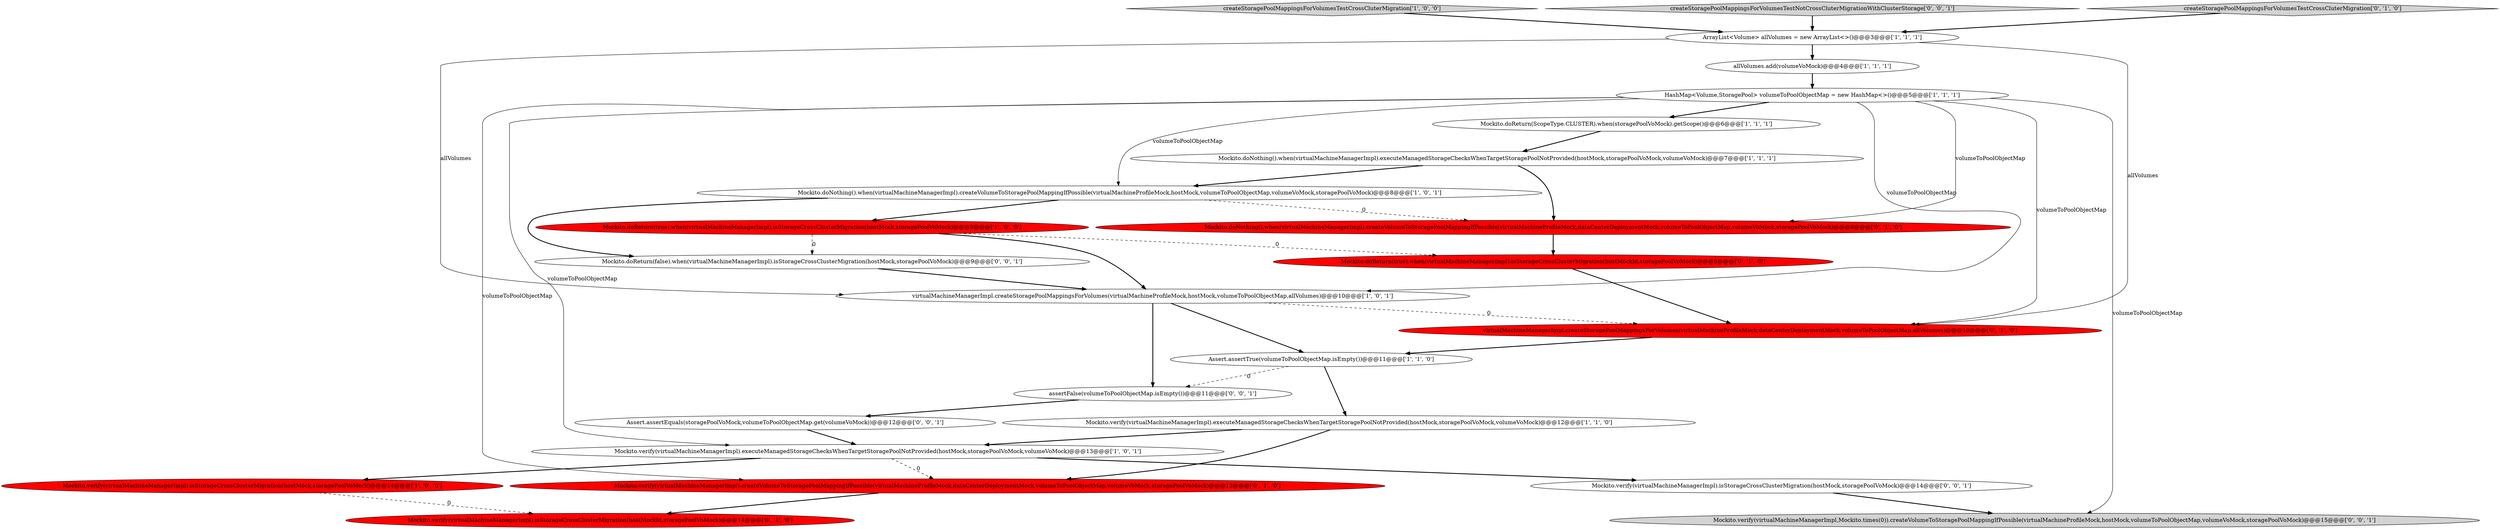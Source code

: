 digraph {
23 [style = filled, label = "assertFalse(volumeToPoolObjectMap.isEmpty())@@@11@@@['0', '0', '1']", fillcolor = white, shape = ellipse image = "AAA0AAABBB3BBB"];
16 [style = filled, label = "Mockito.verify(virtualMachineManagerImpl).createVolumeToStoragePoolMappingIfPossible(virtualMachineProfileMock,dataCenterDeploymentMock,volumeToPoolObjectMap,volumeVoMock,storagePoolVoMock)@@@13@@@['0', '1', '0']", fillcolor = red, shape = ellipse image = "AAA1AAABBB2BBB"];
6 [style = filled, label = "Mockito.doNothing().when(virtualMachineManagerImpl).createVolumeToStoragePoolMappingIfPossible(virtualMachineProfileMock,hostMock,volumeToPoolObjectMap,volumeVoMock,storagePoolVoMock)@@@8@@@['1', '0', '1']", fillcolor = white, shape = ellipse image = "AAA0AAABBB1BBB"];
11 [style = filled, label = "allVolumes.add(volumeVoMock)@@@4@@@['1', '1', '1']", fillcolor = white, shape = ellipse image = "AAA0AAABBB1BBB"];
1 [style = filled, label = "Assert.assertTrue(volumeToPoolObjectMap.isEmpty())@@@11@@@['1', '1', '0']", fillcolor = white, shape = ellipse image = "AAA0AAABBB1BBB"];
7 [style = filled, label = "Mockito.doReturn(ScopeType.CLUSTER).when(storagePoolVoMock).getScope()@@@6@@@['1', '1', '1']", fillcolor = white, shape = ellipse image = "AAA0AAABBB1BBB"];
0 [style = filled, label = "HashMap<Volume,StoragePool> volumeToPoolObjectMap = new HashMap<>()@@@5@@@['1', '1', '1']", fillcolor = white, shape = ellipse image = "AAA0AAABBB1BBB"];
24 [style = filled, label = "Mockito.doReturn(false).when(virtualMachineManagerImpl).isStorageCrossClusterMigration(hostMock,storagePoolVoMock)@@@9@@@['0', '0', '1']", fillcolor = white, shape = ellipse image = "AAA0AAABBB3BBB"];
17 [style = filled, label = "Mockito.verify(virtualMachineManagerImpl).isStorageCrossClusterMigration(hostMockId,storagePoolVoMock)@@@14@@@['0', '1', '0']", fillcolor = red, shape = ellipse image = "AAA1AAABBB2BBB"];
3 [style = filled, label = "Mockito.verify(virtualMachineManagerImpl).executeManagedStorageChecksWhenTargetStoragePoolNotProvided(hostMock,storagePoolVoMock,volumeVoMock)@@@12@@@['1', '1', '0']", fillcolor = white, shape = ellipse image = "AAA0AAABBB1BBB"];
13 [style = filled, label = "virtualMachineManagerImpl.createStoragePoolMappingsForVolumes(virtualMachineProfileMock,dataCenterDeploymentMock,volumeToPoolObjectMap,allVolumes)@@@10@@@['0', '1', '0']", fillcolor = red, shape = ellipse image = "AAA1AAABBB2BBB"];
12 [style = filled, label = "virtualMachineManagerImpl.createStoragePoolMappingsForVolumes(virtualMachineProfileMock,hostMock,volumeToPoolObjectMap,allVolumes)@@@10@@@['1', '0', '1']", fillcolor = white, shape = ellipse image = "AAA0AAABBB1BBB"];
18 [style = filled, label = "Mockito.doNothing().when(virtualMachineManagerImpl).createVolumeToStoragePoolMappingIfPossible(virtualMachineProfileMock,dataCenterDeploymentMock,volumeToPoolObjectMap,volumeVoMock,storagePoolVoMock)@@@8@@@['0', '1', '0']", fillcolor = red, shape = ellipse image = "AAA1AAABBB2BBB"];
15 [style = filled, label = "Mockito.doReturn(true).when(virtualMachineManagerImpl).isStorageCrossClusterMigration(hostMockId,storagePoolVoMock)@@@9@@@['0', '1', '0']", fillcolor = red, shape = ellipse image = "AAA1AAABBB2BBB"];
22 [style = filled, label = "Mockito.verify(virtualMachineManagerImpl,Mockito.times(0)).createVolumeToStoragePoolMappingIfPossible(virtualMachineProfileMock,hostMock,volumeToPoolObjectMap,volumeVoMock,storagePoolVoMock)@@@15@@@['0', '0', '1']", fillcolor = lightgray, shape = ellipse image = "AAA0AAABBB3BBB"];
8 [style = filled, label = "Mockito.doNothing().when(virtualMachineManagerImpl).executeManagedStorageChecksWhenTargetStoragePoolNotProvided(hostMock,storagePoolVoMock,volumeVoMock)@@@7@@@['1', '1', '1']", fillcolor = white, shape = ellipse image = "AAA0AAABBB1BBB"];
19 [style = filled, label = "Assert.assertEquals(storagePoolVoMock,volumeToPoolObjectMap.get(volumeVoMock))@@@12@@@['0', '0', '1']", fillcolor = white, shape = ellipse image = "AAA0AAABBB3BBB"];
10 [style = filled, label = "Mockito.verify(virtualMachineManagerImpl).executeManagedStorageChecksWhenTargetStoragePoolNotProvided(hostMock,storagePoolVoMock,volumeVoMock)@@@13@@@['1', '0', '1']", fillcolor = white, shape = ellipse image = "AAA0AAABBB1BBB"];
5 [style = filled, label = "createStoragePoolMappingsForVolumesTestCrossCluterMigration['1', '0', '0']", fillcolor = lightgray, shape = diamond image = "AAA0AAABBB1BBB"];
21 [style = filled, label = "Mockito.verify(virtualMachineManagerImpl).isStorageCrossClusterMigration(hostMock,storagePoolVoMock)@@@14@@@['0', '0', '1']", fillcolor = white, shape = ellipse image = "AAA0AAABBB3BBB"];
4 [style = filled, label = "Mockito.verify(virtualMachineManagerImpl).isStorageCrossClusterMigration(hostMock,storagePoolVoMock)@@@14@@@['1', '0', '0']", fillcolor = red, shape = ellipse image = "AAA1AAABBB1BBB"];
20 [style = filled, label = "createStoragePoolMappingsForVolumesTestNotCrossCluterMigrationWithClusterStorage['0', '0', '1']", fillcolor = lightgray, shape = diamond image = "AAA0AAABBB3BBB"];
9 [style = filled, label = "Mockito.doReturn(true).when(virtualMachineManagerImpl).isStorageCrossClusterMigration(hostMock,storagePoolVoMock)@@@9@@@['1', '0', '0']", fillcolor = red, shape = ellipse image = "AAA1AAABBB1BBB"];
2 [style = filled, label = "ArrayList<Volume> allVolumes = new ArrayList<>()@@@3@@@['1', '1', '1']", fillcolor = white, shape = ellipse image = "AAA0AAABBB1BBB"];
14 [style = filled, label = "createStoragePoolMappingsForVolumesTestCrossCluterMigration['0', '1', '0']", fillcolor = lightgray, shape = diamond image = "AAA0AAABBB2BBB"];
24->12 [style = bold, label=""];
0->18 [style = solid, label="volumeToPoolObjectMap"];
15->13 [style = bold, label=""];
0->13 [style = solid, label="volumeToPoolObjectMap"];
4->17 [style = dashed, label="0"];
9->24 [style = dashed, label="0"];
8->18 [style = bold, label=""];
0->16 [style = solid, label="volumeToPoolObjectMap"];
18->15 [style = bold, label=""];
1->3 [style = bold, label=""];
2->12 [style = solid, label="allVolumes"];
19->10 [style = bold, label=""];
6->24 [style = bold, label=""];
8->6 [style = bold, label=""];
10->21 [style = bold, label=""];
16->17 [style = bold, label=""];
3->16 [style = bold, label=""];
0->22 [style = solid, label="volumeToPoolObjectMap"];
7->8 [style = bold, label=""];
12->1 [style = bold, label=""];
13->1 [style = bold, label=""];
0->7 [style = bold, label=""];
20->2 [style = bold, label=""];
6->18 [style = dashed, label="0"];
3->10 [style = bold, label=""];
5->2 [style = bold, label=""];
11->0 [style = bold, label=""];
0->12 [style = solid, label="volumeToPoolObjectMap"];
0->10 [style = solid, label="volumeToPoolObjectMap"];
21->22 [style = bold, label=""];
0->6 [style = solid, label="volumeToPoolObjectMap"];
23->19 [style = bold, label=""];
10->4 [style = bold, label=""];
14->2 [style = bold, label=""];
12->23 [style = bold, label=""];
9->12 [style = bold, label=""];
12->13 [style = dashed, label="0"];
2->13 [style = solid, label="allVolumes"];
10->16 [style = dashed, label="0"];
6->9 [style = bold, label=""];
1->23 [style = dashed, label="0"];
2->11 [style = bold, label=""];
9->15 [style = dashed, label="0"];
}
